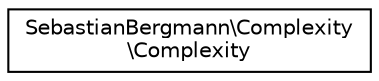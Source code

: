 digraph "Graphical Class Hierarchy"
{
  edge [fontname="Helvetica",fontsize="10",labelfontname="Helvetica",labelfontsize="10"];
  node [fontname="Helvetica",fontsize="10",shape=record];
  rankdir="LR";
  Node0 [label="SebastianBergmann\\Complexity\l\\Complexity",height=0.2,width=0.4,color="black", fillcolor="white", style="filled",URL="$classSebastianBergmann_1_1Complexity_1_1Complexity.html"];
}
